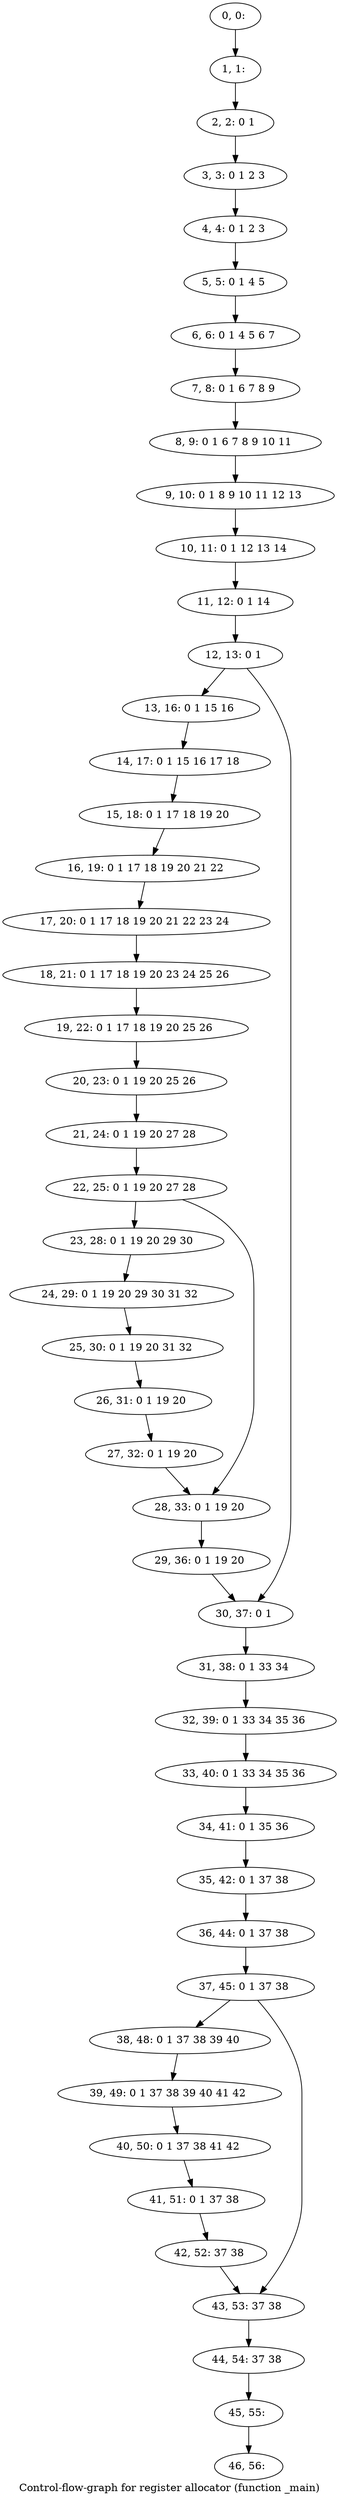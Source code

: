 digraph G {
graph [label="Control-flow-graph for register allocator (function _main)"]
0[label="0, 0: "];
1[label="1, 1: "];
2[label="2, 2: 0 1 "];
3[label="3, 3: 0 1 2 3 "];
4[label="4, 4: 0 1 2 3 "];
5[label="5, 5: 0 1 4 5 "];
6[label="6, 6: 0 1 4 5 6 7 "];
7[label="7, 8: 0 1 6 7 8 9 "];
8[label="8, 9: 0 1 6 7 8 9 10 11 "];
9[label="9, 10: 0 1 8 9 10 11 12 13 "];
10[label="10, 11: 0 1 12 13 14 "];
11[label="11, 12: 0 1 14 "];
12[label="12, 13: 0 1 "];
13[label="13, 16: 0 1 15 16 "];
14[label="14, 17: 0 1 15 16 17 18 "];
15[label="15, 18: 0 1 17 18 19 20 "];
16[label="16, 19: 0 1 17 18 19 20 21 22 "];
17[label="17, 20: 0 1 17 18 19 20 21 22 23 24 "];
18[label="18, 21: 0 1 17 18 19 20 23 24 25 26 "];
19[label="19, 22: 0 1 17 18 19 20 25 26 "];
20[label="20, 23: 0 1 19 20 25 26 "];
21[label="21, 24: 0 1 19 20 27 28 "];
22[label="22, 25: 0 1 19 20 27 28 "];
23[label="23, 28: 0 1 19 20 29 30 "];
24[label="24, 29: 0 1 19 20 29 30 31 32 "];
25[label="25, 30: 0 1 19 20 31 32 "];
26[label="26, 31: 0 1 19 20 "];
27[label="27, 32: 0 1 19 20 "];
28[label="28, 33: 0 1 19 20 "];
29[label="29, 36: 0 1 19 20 "];
30[label="30, 37: 0 1 "];
31[label="31, 38: 0 1 33 34 "];
32[label="32, 39: 0 1 33 34 35 36 "];
33[label="33, 40: 0 1 33 34 35 36 "];
34[label="34, 41: 0 1 35 36 "];
35[label="35, 42: 0 1 37 38 "];
36[label="36, 44: 0 1 37 38 "];
37[label="37, 45: 0 1 37 38 "];
38[label="38, 48: 0 1 37 38 39 40 "];
39[label="39, 49: 0 1 37 38 39 40 41 42 "];
40[label="40, 50: 0 1 37 38 41 42 "];
41[label="41, 51: 0 1 37 38 "];
42[label="42, 52: 37 38 "];
43[label="43, 53: 37 38 "];
44[label="44, 54: 37 38 "];
45[label="45, 55: "];
46[label="46, 56: "];
0->1 ;
1->2 ;
2->3 ;
3->4 ;
4->5 ;
5->6 ;
6->7 ;
7->8 ;
8->9 ;
9->10 ;
10->11 ;
11->12 ;
12->13 ;
12->30 ;
13->14 ;
14->15 ;
15->16 ;
16->17 ;
17->18 ;
18->19 ;
19->20 ;
20->21 ;
21->22 ;
22->23 ;
22->28 ;
23->24 ;
24->25 ;
25->26 ;
26->27 ;
27->28 ;
28->29 ;
29->30 ;
30->31 ;
31->32 ;
32->33 ;
33->34 ;
34->35 ;
35->36 ;
36->37 ;
37->38 ;
37->43 ;
38->39 ;
39->40 ;
40->41 ;
41->42 ;
42->43 ;
43->44 ;
44->45 ;
45->46 ;
}
